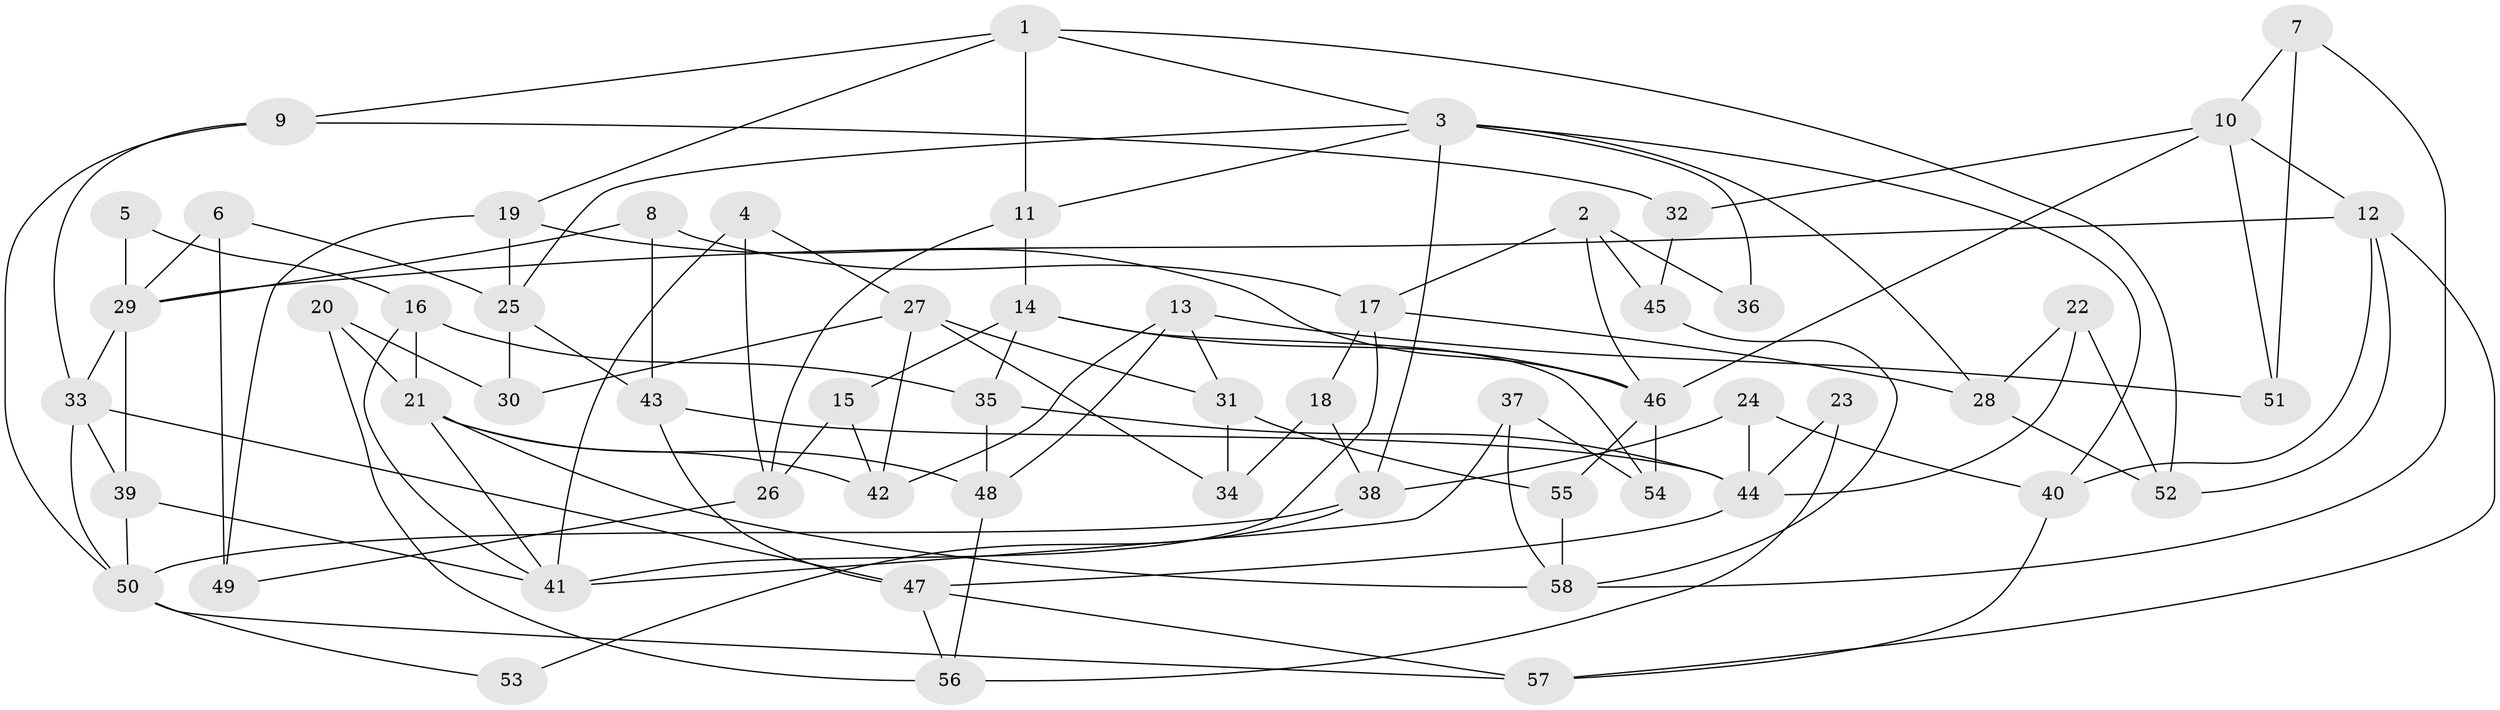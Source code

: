 // Generated by graph-tools (version 1.1) at 2025/02/03/09/25 03:02:07]
// undirected, 58 vertices, 116 edges
graph export_dot {
graph [start="1"]
  node [color=gray90,style=filled];
  1;
  2;
  3;
  4;
  5;
  6;
  7;
  8;
  9;
  10;
  11;
  12;
  13;
  14;
  15;
  16;
  17;
  18;
  19;
  20;
  21;
  22;
  23;
  24;
  25;
  26;
  27;
  28;
  29;
  30;
  31;
  32;
  33;
  34;
  35;
  36;
  37;
  38;
  39;
  40;
  41;
  42;
  43;
  44;
  45;
  46;
  47;
  48;
  49;
  50;
  51;
  52;
  53;
  54;
  55;
  56;
  57;
  58;
  1 -- 3;
  1 -- 19;
  1 -- 9;
  1 -- 11;
  1 -- 52;
  2 -- 17;
  2 -- 46;
  2 -- 36;
  2 -- 45;
  3 -- 38;
  3 -- 28;
  3 -- 11;
  3 -- 25;
  3 -- 36;
  3 -- 40;
  4 -- 41;
  4 -- 26;
  4 -- 27;
  5 -- 29;
  5 -- 16;
  6 -- 29;
  6 -- 25;
  6 -- 49;
  7 -- 10;
  7 -- 58;
  7 -- 51;
  8 -- 17;
  8 -- 43;
  8 -- 29;
  9 -- 50;
  9 -- 32;
  9 -- 33;
  10 -- 51;
  10 -- 12;
  10 -- 32;
  10 -- 46;
  11 -- 14;
  11 -- 26;
  12 -- 57;
  12 -- 29;
  12 -- 40;
  12 -- 52;
  13 -- 48;
  13 -- 31;
  13 -- 42;
  13 -- 51;
  14 -- 54;
  14 -- 15;
  14 -- 35;
  14 -- 46;
  15 -- 26;
  15 -- 42;
  16 -- 35;
  16 -- 41;
  16 -- 21;
  17 -- 41;
  17 -- 28;
  17 -- 18;
  18 -- 34;
  18 -- 38;
  19 -- 25;
  19 -- 46;
  19 -- 49;
  20 -- 21;
  20 -- 56;
  20 -- 30;
  21 -- 42;
  21 -- 41;
  21 -- 48;
  21 -- 58;
  22 -- 44;
  22 -- 52;
  22 -- 28;
  23 -- 56;
  23 -- 44;
  24 -- 40;
  24 -- 38;
  24 -- 44;
  25 -- 30;
  25 -- 43;
  26 -- 49;
  27 -- 42;
  27 -- 30;
  27 -- 31;
  27 -- 34;
  28 -- 52;
  29 -- 39;
  29 -- 33;
  31 -- 55;
  31 -- 34;
  32 -- 45;
  33 -- 39;
  33 -- 47;
  33 -- 50;
  35 -- 44;
  35 -- 48;
  37 -- 58;
  37 -- 41;
  37 -- 54;
  38 -- 50;
  38 -- 53;
  39 -- 50;
  39 -- 41;
  40 -- 57;
  43 -- 44;
  43 -- 47;
  44 -- 47;
  45 -- 58;
  46 -- 54;
  46 -- 55;
  47 -- 56;
  47 -- 57;
  48 -- 56;
  50 -- 57;
  50 -- 53;
  55 -- 58;
}
